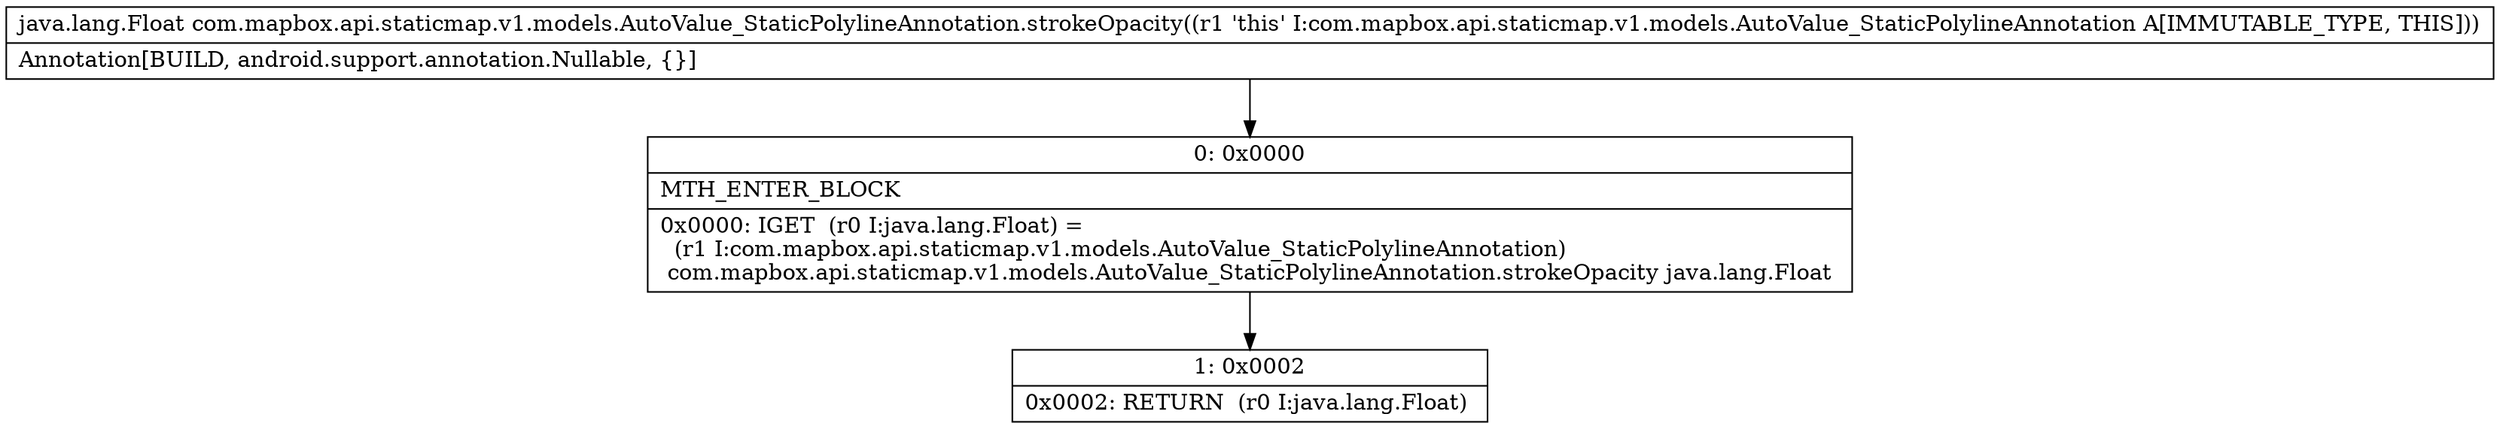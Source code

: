 digraph "CFG forcom.mapbox.api.staticmap.v1.models.AutoValue_StaticPolylineAnnotation.strokeOpacity()Ljava\/lang\/Float;" {
Node_0 [shape=record,label="{0\:\ 0x0000|MTH_ENTER_BLOCK\l|0x0000: IGET  (r0 I:java.lang.Float) = \l  (r1 I:com.mapbox.api.staticmap.v1.models.AutoValue_StaticPolylineAnnotation)\l com.mapbox.api.staticmap.v1.models.AutoValue_StaticPolylineAnnotation.strokeOpacity java.lang.Float \l}"];
Node_1 [shape=record,label="{1\:\ 0x0002|0x0002: RETURN  (r0 I:java.lang.Float) \l}"];
MethodNode[shape=record,label="{java.lang.Float com.mapbox.api.staticmap.v1.models.AutoValue_StaticPolylineAnnotation.strokeOpacity((r1 'this' I:com.mapbox.api.staticmap.v1.models.AutoValue_StaticPolylineAnnotation A[IMMUTABLE_TYPE, THIS]))  | Annotation[BUILD, android.support.annotation.Nullable, \{\}]\l}"];
MethodNode -> Node_0;
Node_0 -> Node_1;
}

